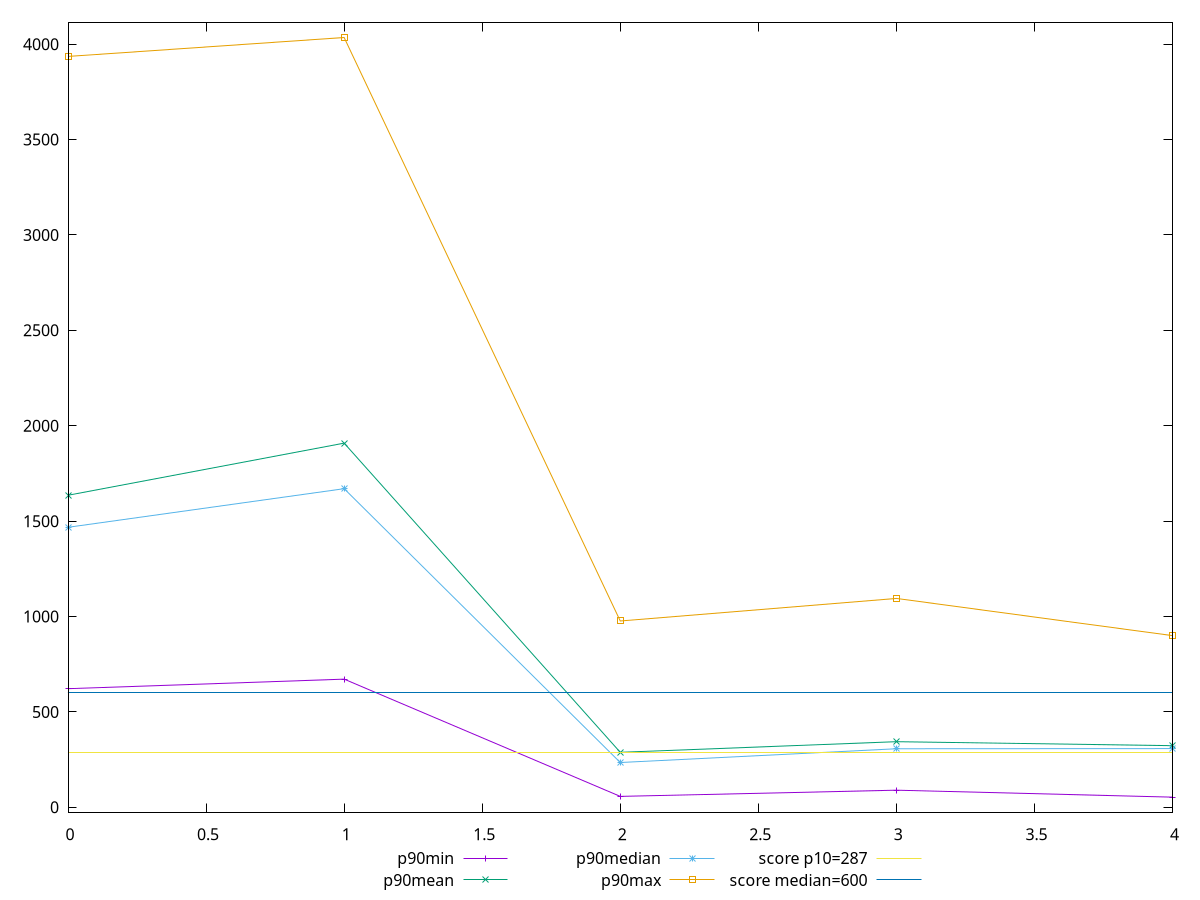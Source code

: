 reset

$p90Min <<EOF
0 621.9999999999991
1 672
2 57.5
3 90
4 53.5
EOF

$p90Mean <<EOF
0 1635.8193563829793
1 1909.041335106383
2 288.5883989361701
3 344.19557978723395
4 323.26321808510636
EOF

$p90Median <<EOF
0 1467.9127500000004
1 1670.2500000000002
2 235
3 307.15325000000007
4 308
EOF

$p90Max <<EOF
0 3935.7759999999976
1 4035.052500000004
2 976.818999999999
3 1094.999999999999
4 900
EOF

set key outside below
set xrange [0:4]
set yrange [-26.131050000000073:4114.683550000004]
set trange [-26.131050000000073:4114.683550000004]
set terminal svg size 640, 560 enhanced background rgb 'white'
set output "report_00013_2021-02-09T12-04-24.940Z/total-blocking-time/progression/value.svg"

plot $p90Min title "p90min" with linespoints, \
     $p90Mean title "p90mean" with linespoints, \
     $p90Median title "p90median" with linespoints, \
     $p90Max title "p90max" with linespoints, \
     287 title "score p10=287", \
     600 title "score median=600"

reset
